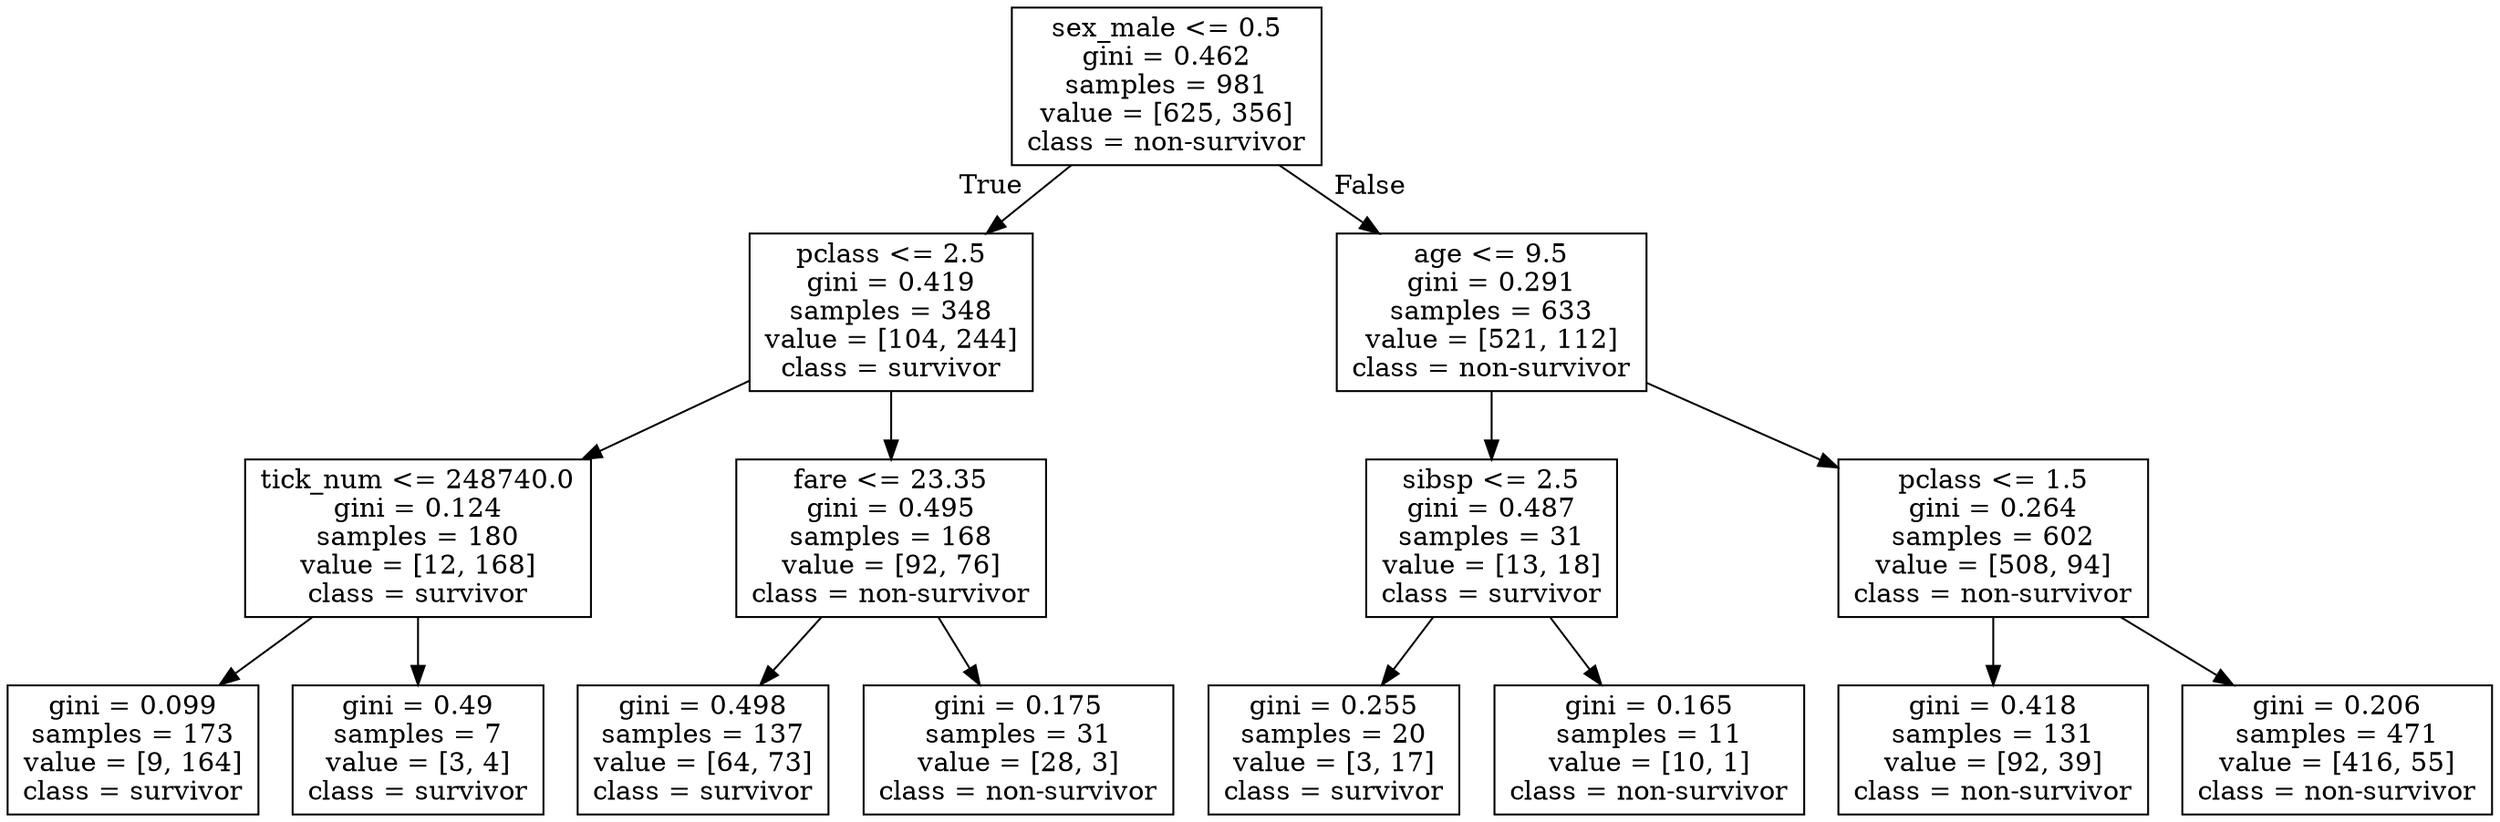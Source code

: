 digraph Tree {
node [shape=box] ;
0 [label="sex_male <= 0.5\ngini = 0.462\nsamples = 981\nvalue = [625, 356]\nclass = non-survivor"] ;
1 [label="pclass <= 2.5\ngini = 0.419\nsamples = 348\nvalue = [104, 244]\nclass = survivor"] ;
0 -> 1 [labeldistance=2.5, labelangle=45, headlabel="True"] ;
2 [label="tick_num <= 248740.0\ngini = 0.124\nsamples = 180\nvalue = [12, 168]\nclass = survivor"] ;
1 -> 2 ;
3 [label="gini = 0.099\nsamples = 173\nvalue = [9, 164]\nclass = survivor"] ;
2 -> 3 ;
4 [label="gini = 0.49\nsamples = 7\nvalue = [3, 4]\nclass = survivor"] ;
2 -> 4 ;
5 [label="fare <= 23.35\ngini = 0.495\nsamples = 168\nvalue = [92, 76]\nclass = non-survivor"] ;
1 -> 5 ;
6 [label="gini = 0.498\nsamples = 137\nvalue = [64, 73]\nclass = survivor"] ;
5 -> 6 ;
7 [label="gini = 0.175\nsamples = 31\nvalue = [28, 3]\nclass = non-survivor"] ;
5 -> 7 ;
8 [label="age <= 9.5\ngini = 0.291\nsamples = 633\nvalue = [521, 112]\nclass = non-survivor"] ;
0 -> 8 [labeldistance=2.5, labelangle=-45, headlabel="False"] ;
9 [label="sibsp <= 2.5\ngini = 0.487\nsamples = 31\nvalue = [13, 18]\nclass = survivor"] ;
8 -> 9 ;
10 [label="gini = 0.255\nsamples = 20\nvalue = [3, 17]\nclass = survivor"] ;
9 -> 10 ;
11 [label="gini = 0.165\nsamples = 11\nvalue = [10, 1]\nclass = non-survivor"] ;
9 -> 11 ;
12 [label="pclass <= 1.5\ngini = 0.264\nsamples = 602\nvalue = [508, 94]\nclass = non-survivor"] ;
8 -> 12 ;
13 [label="gini = 0.418\nsamples = 131\nvalue = [92, 39]\nclass = non-survivor"] ;
12 -> 13 ;
14 [label="gini = 0.206\nsamples = 471\nvalue = [416, 55]\nclass = non-survivor"] ;
12 -> 14 ;
}